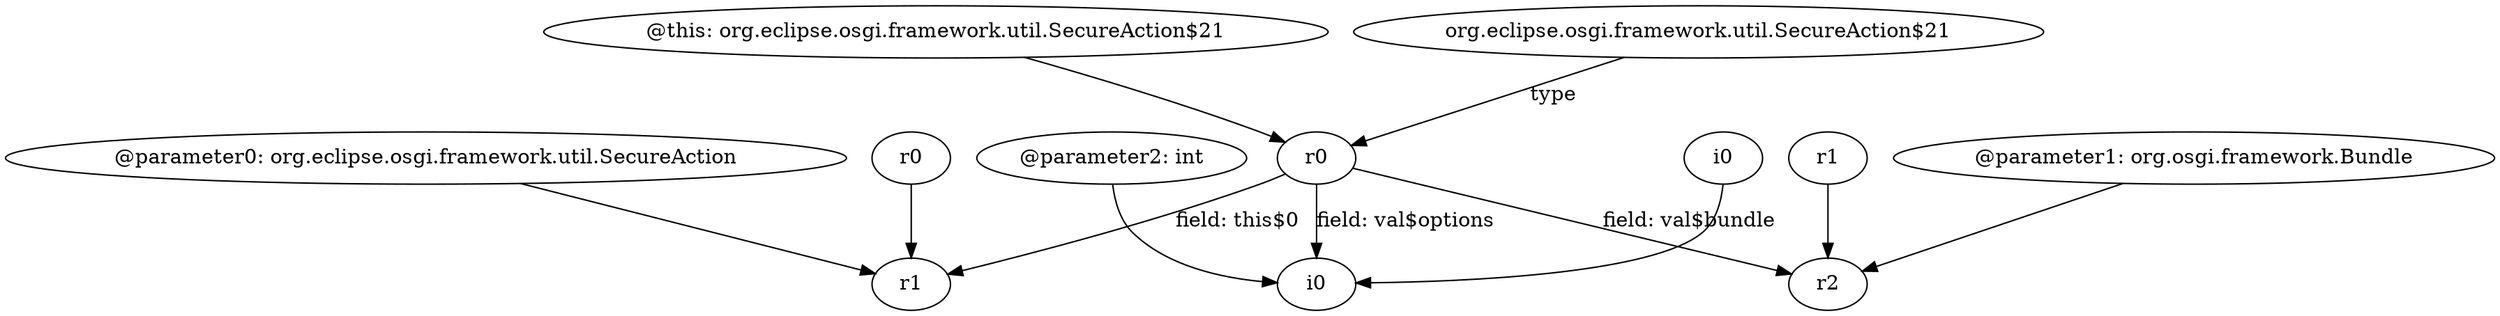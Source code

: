 digraph g {
0[label="r0"]
1[label="r1"]
0->1[label=""]
2[label="i0"]
3[label="i0"]
2->3[label=""]
4[label="r0"]
4->1[label="field: this$0"]
4->3[label="field: val$options"]
5[label="@parameter0: org.eclipse.osgi.framework.util.SecureAction"]
5->1[label=""]
6[label="@parameter2: int"]
6->3[label=""]
7[label="r1"]
8[label="r2"]
7->8[label=""]
9[label="@this: org.eclipse.osgi.framework.util.SecureAction$21"]
9->4[label=""]
10[label="@parameter1: org.osgi.framework.Bundle"]
10->8[label=""]
11[label="org.eclipse.osgi.framework.util.SecureAction$21"]
11->4[label="type"]
4->8[label="field: val$bundle"]
}